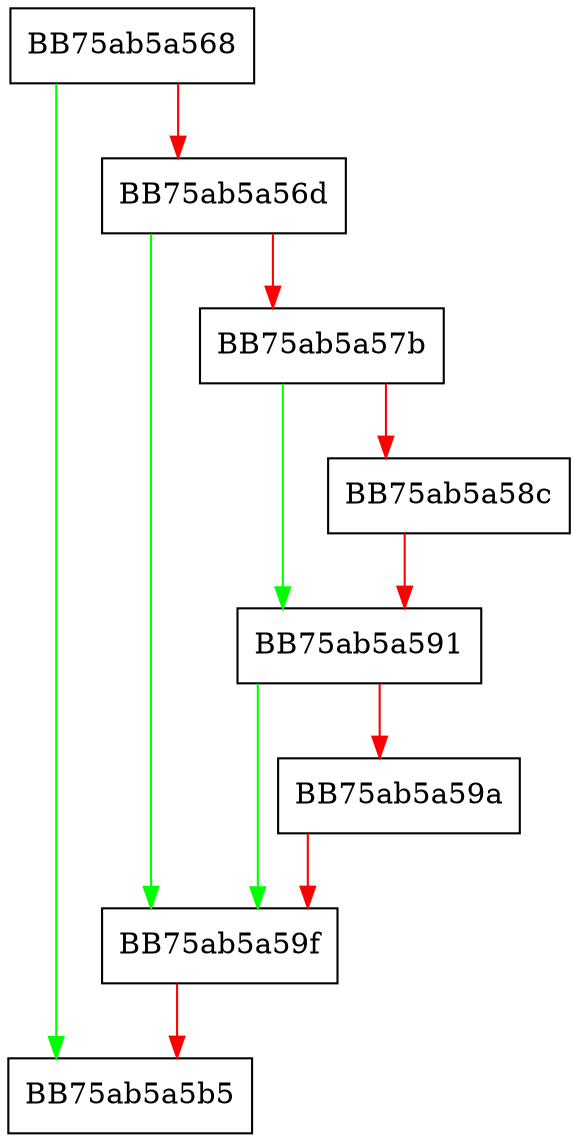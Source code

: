 digraph vdbeIncrFree {
  node [shape="box"];
  graph [splines=ortho];
  BB75ab5a568 -> BB75ab5a5b5 [color="green"];
  BB75ab5a568 -> BB75ab5a56d [color="red"];
  BB75ab5a56d -> BB75ab5a59f [color="green"];
  BB75ab5a56d -> BB75ab5a57b [color="red"];
  BB75ab5a57b -> BB75ab5a591 [color="green"];
  BB75ab5a57b -> BB75ab5a58c [color="red"];
  BB75ab5a58c -> BB75ab5a591 [color="red"];
  BB75ab5a591 -> BB75ab5a59f [color="green"];
  BB75ab5a591 -> BB75ab5a59a [color="red"];
  BB75ab5a59a -> BB75ab5a59f [color="red"];
  BB75ab5a59f -> BB75ab5a5b5 [color="red"];
}